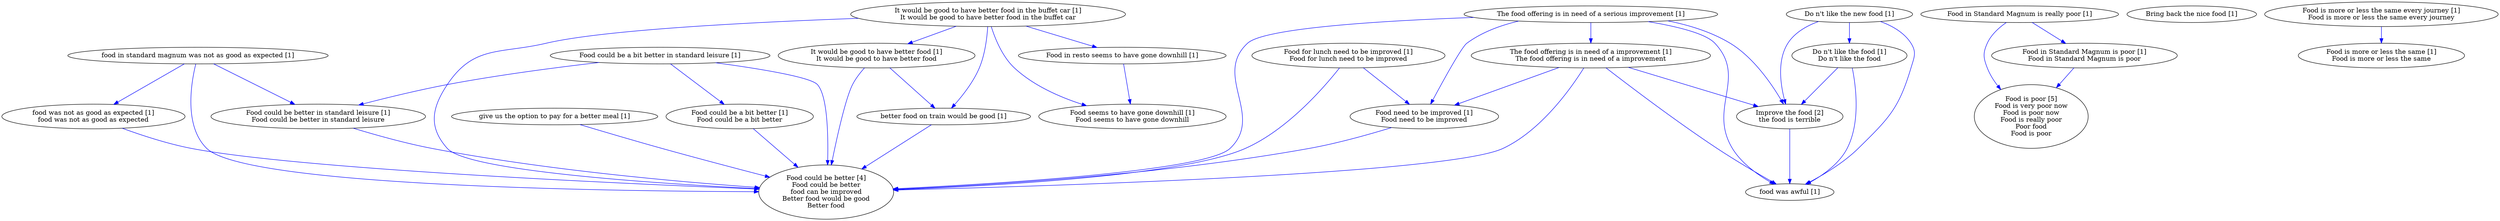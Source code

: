 digraph collapsedGraph {
"Food could be better [4]\nFood could be better\nfood can be improved\nBetter food would be good\nBetter food""Food is poor [5]\nFood is very poor now\nFood is poor now\nFood is really poor\nPoor food\nFood is poor""Improve the food [2]\nthe food is terrible""Bring back the nice food [1]""Do n't like the new food [1]""Do n't like the food [1]\nDo n't like the food""Food could be a bit better in standard leisure [1]""Food could be better in standard leisure [1]\nFood could be better in standard leisure""Food could be a bit better [1]\nFood could be a bit better""Food for lunch need to be improved [1]\nFood for lunch need to be improved""Food need to be improved [1]\nFood need to be improved""Food in Standard Magnum is really poor [1]""Food in Standard Magnum is poor [1]\nFood in Standard Magnum is poor""Food in resto seems to have gone downhill [1]""Food seems to have gone downhill [1]\nFood seems to have gone downhill""Food is more or less the same every journey [1]\nFood is more or less the same every journey""Food is more or less the same [1]\nFood is more or less the same""It would be good to have better food in the buffet car [1]\nIt would be good to have better food in the buffet car""It would be good to have better food [1]\nIt would be good to have better food""The food offering is in need of a serious improvement [1]""The food offering is in need of a improvement [1]\nThe food offering is in need of a improvement""better food on train would be good [1]""food in standard magnum was not as good as expected [1]""food was not as good as expected [1]\nfood was not as good as expected""food was awful [1]""give us the option to pay for a better meal [1]""Do n't like the new food [1]" -> "Do n't like the food [1]\nDo n't like the food" [color=blue]
"Food could be a bit better in standard leisure [1]" -> "Food could be better in standard leisure [1]\nFood could be better in standard leisure" [color=blue]
"Food could be a bit better in standard leisure [1]" -> "Food could be a bit better [1]\nFood could be a bit better" [color=blue]
"Food could be better in standard leisure [1]\nFood could be better in standard leisure" -> "Food could be better [4]\nFood could be better\nfood can be improved\nBetter food would be good\nBetter food" [color=blue]
"Food for lunch need to be improved [1]\nFood for lunch need to be improved" -> "Food need to be improved [1]\nFood need to be improved" [color=blue]
"Food in Standard Magnum is really poor [1]" -> "Food in Standard Magnum is poor [1]\nFood in Standard Magnum is poor" [color=blue]
"Food in resto seems to have gone downhill [1]" -> "Food seems to have gone downhill [1]\nFood seems to have gone downhill" [color=blue]
"Food is more or less the same every journey [1]\nFood is more or less the same every journey" -> "Food is more or less the same [1]\nFood is more or less the same" [color=blue]
"Food in Standard Magnum is really poor [1]" -> "Food is poor [5]\nFood is very poor now\nFood is poor now\nFood is really poor\nPoor food\nFood is poor" [color=blue]
"Food in Standard Magnum is poor [1]\nFood in Standard Magnum is poor" -> "Food is poor [5]\nFood is very poor now\nFood is poor now\nFood is really poor\nPoor food\nFood is poor" [color=blue]
"It would be good to have better food in the buffet car [1]\nIt would be good to have better food in the buffet car" -> "It would be good to have better food [1]\nIt would be good to have better food" [color=blue]
"It would be good to have better food in the buffet car [1]\nIt would be good to have better food in the buffet car" -> "Food in resto seems to have gone downhill [1]" [color=blue]
"The food offering is in need of a serious improvement [1]" -> "The food offering is in need of a improvement [1]\nThe food offering is in need of a improvement" [color=blue]
"The food offering is in need of a serious improvement [1]" -> "Food need to be improved [1]\nFood need to be improved" [color=blue]
"The food offering is in need of a improvement [1]\nThe food offering is in need of a improvement" -> "Food need to be improved [1]\nFood need to be improved" [color=blue]
"It would be good to have better food in the buffet car [1]\nIt would be good to have better food in the buffet car" -> "better food on train would be good [1]" [color=blue]
"It would be good to have better food [1]\nIt would be good to have better food" -> "better food on train would be good [1]" [color=blue]
"better food on train would be good [1]" -> "Food could be better [4]\nFood could be better\nfood can be improved\nBetter food would be good\nBetter food" [color=blue]
"Food could be a bit better in standard leisure [1]" -> "Food could be better [4]\nFood could be better\nfood can be improved\nBetter food would be good\nBetter food" [color=blue]
"Food could be a bit better [1]\nFood could be a bit better" -> "Food could be better [4]\nFood could be better\nfood can be improved\nBetter food would be good\nBetter food" [color=blue]
"Food for lunch need to be improved [1]\nFood for lunch need to be improved" -> "Food could be better [4]\nFood could be better\nfood can be improved\nBetter food would be good\nBetter food" [color=blue]
"Food need to be improved [1]\nFood need to be improved" -> "Food could be better [4]\nFood could be better\nfood can be improved\nBetter food would be good\nBetter food" [color=blue]
"It would be good to have better food in the buffet car [1]\nIt would be good to have better food in the buffet car" -> "Food could be better [4]\nFood could be better\nfood can be improved\nBetter food would be good\nBetter food" [color=blue]
"It would be good to have better food [1]\nIt would be good to have better food" -> "Food could be better [4]\nFood could be better\nfood can be improved\nBetter food would be good\nBetter food" [color=blue]
"The food offering is in need of a serious improvement [1]" -> "Food could be better [4]\nFood could be better\nfood can be improved\nBetter food would be good\nBetter food" [color=blue]
"The food offering is in need of a improvement [1]\nThe food offering is in need of a improvement" -> "Food could be better [4]\nFood could be better\nfood can be improved\nBetter food would be good\nBetter food" [color=blue]
"food in standard magnum was not as good as expected [1]" -> "food was not as good as expected [1]\nfood was not as good as expected" [color=blue]
"food in standard magnum was not as good as expected [1]" -> "Food could be better in standard leisure [1]\nFood could be better in standard leisure" [color=blue]
"food in standard magnum was not as good as expected [1]" -> "Food could be better [4]\nFood could be better\nfood can be improved\nBetter food would be good\nBetter food" [color=blue]
"food was not as good as expected [1]\nfood was not as good as expected" -> "Food could be better [4]\nFood could be better\nfood can be improved\nBetter food would be good\nBetter food" [color=blue]
"give us the option to pay for a better meal [1]" -> "Food could be better [4]\nFood could be better\nfood can be improved\nBetter food would be good\nBetter food" [color=blue]
"Do n't like the food [1]\nDo n't like the food" -> "Improve the food [2]\nthe food is terrible" [color=blue]
"The food offering is in need of a serious improvement [1]" -> "Improve the food [2]\nthe food is terrible" [color=blue]
"The food offering is in need of a improvement [1]\nThe food offering is in need of a improvement" -> "Improve the food [2]\nthe food is terrible" [color=blue]
"Do n't like the new food [1]" -> "Improve the food [2]\nthe food is terrible" [color=blue]
"Do n't like the food [1]\nDo n't like the food" -> "food was awful [1]" [color=blue]
"Improve the food [2]\nthe food is terrible" -> "food was awful [1]" [color=blue]
"It would be good to have better food in the buffet car [1]\nIt would be good to have better food in the buffet car" -> "Food seems to have gone downhill [1]\nFood seems to have gone downhill" [color=blue]
"The food offering is in need of a serious improvement [1]" -> "food was awful [1]" [color=blue]
"The food offering is in need of a improvement [1]\nThe food offering is in need of a improvement" -> "food was awful [1]" [color=blue]
"Do n't like the new food [1]" -> "food was awful [1]" [color=blue]
}